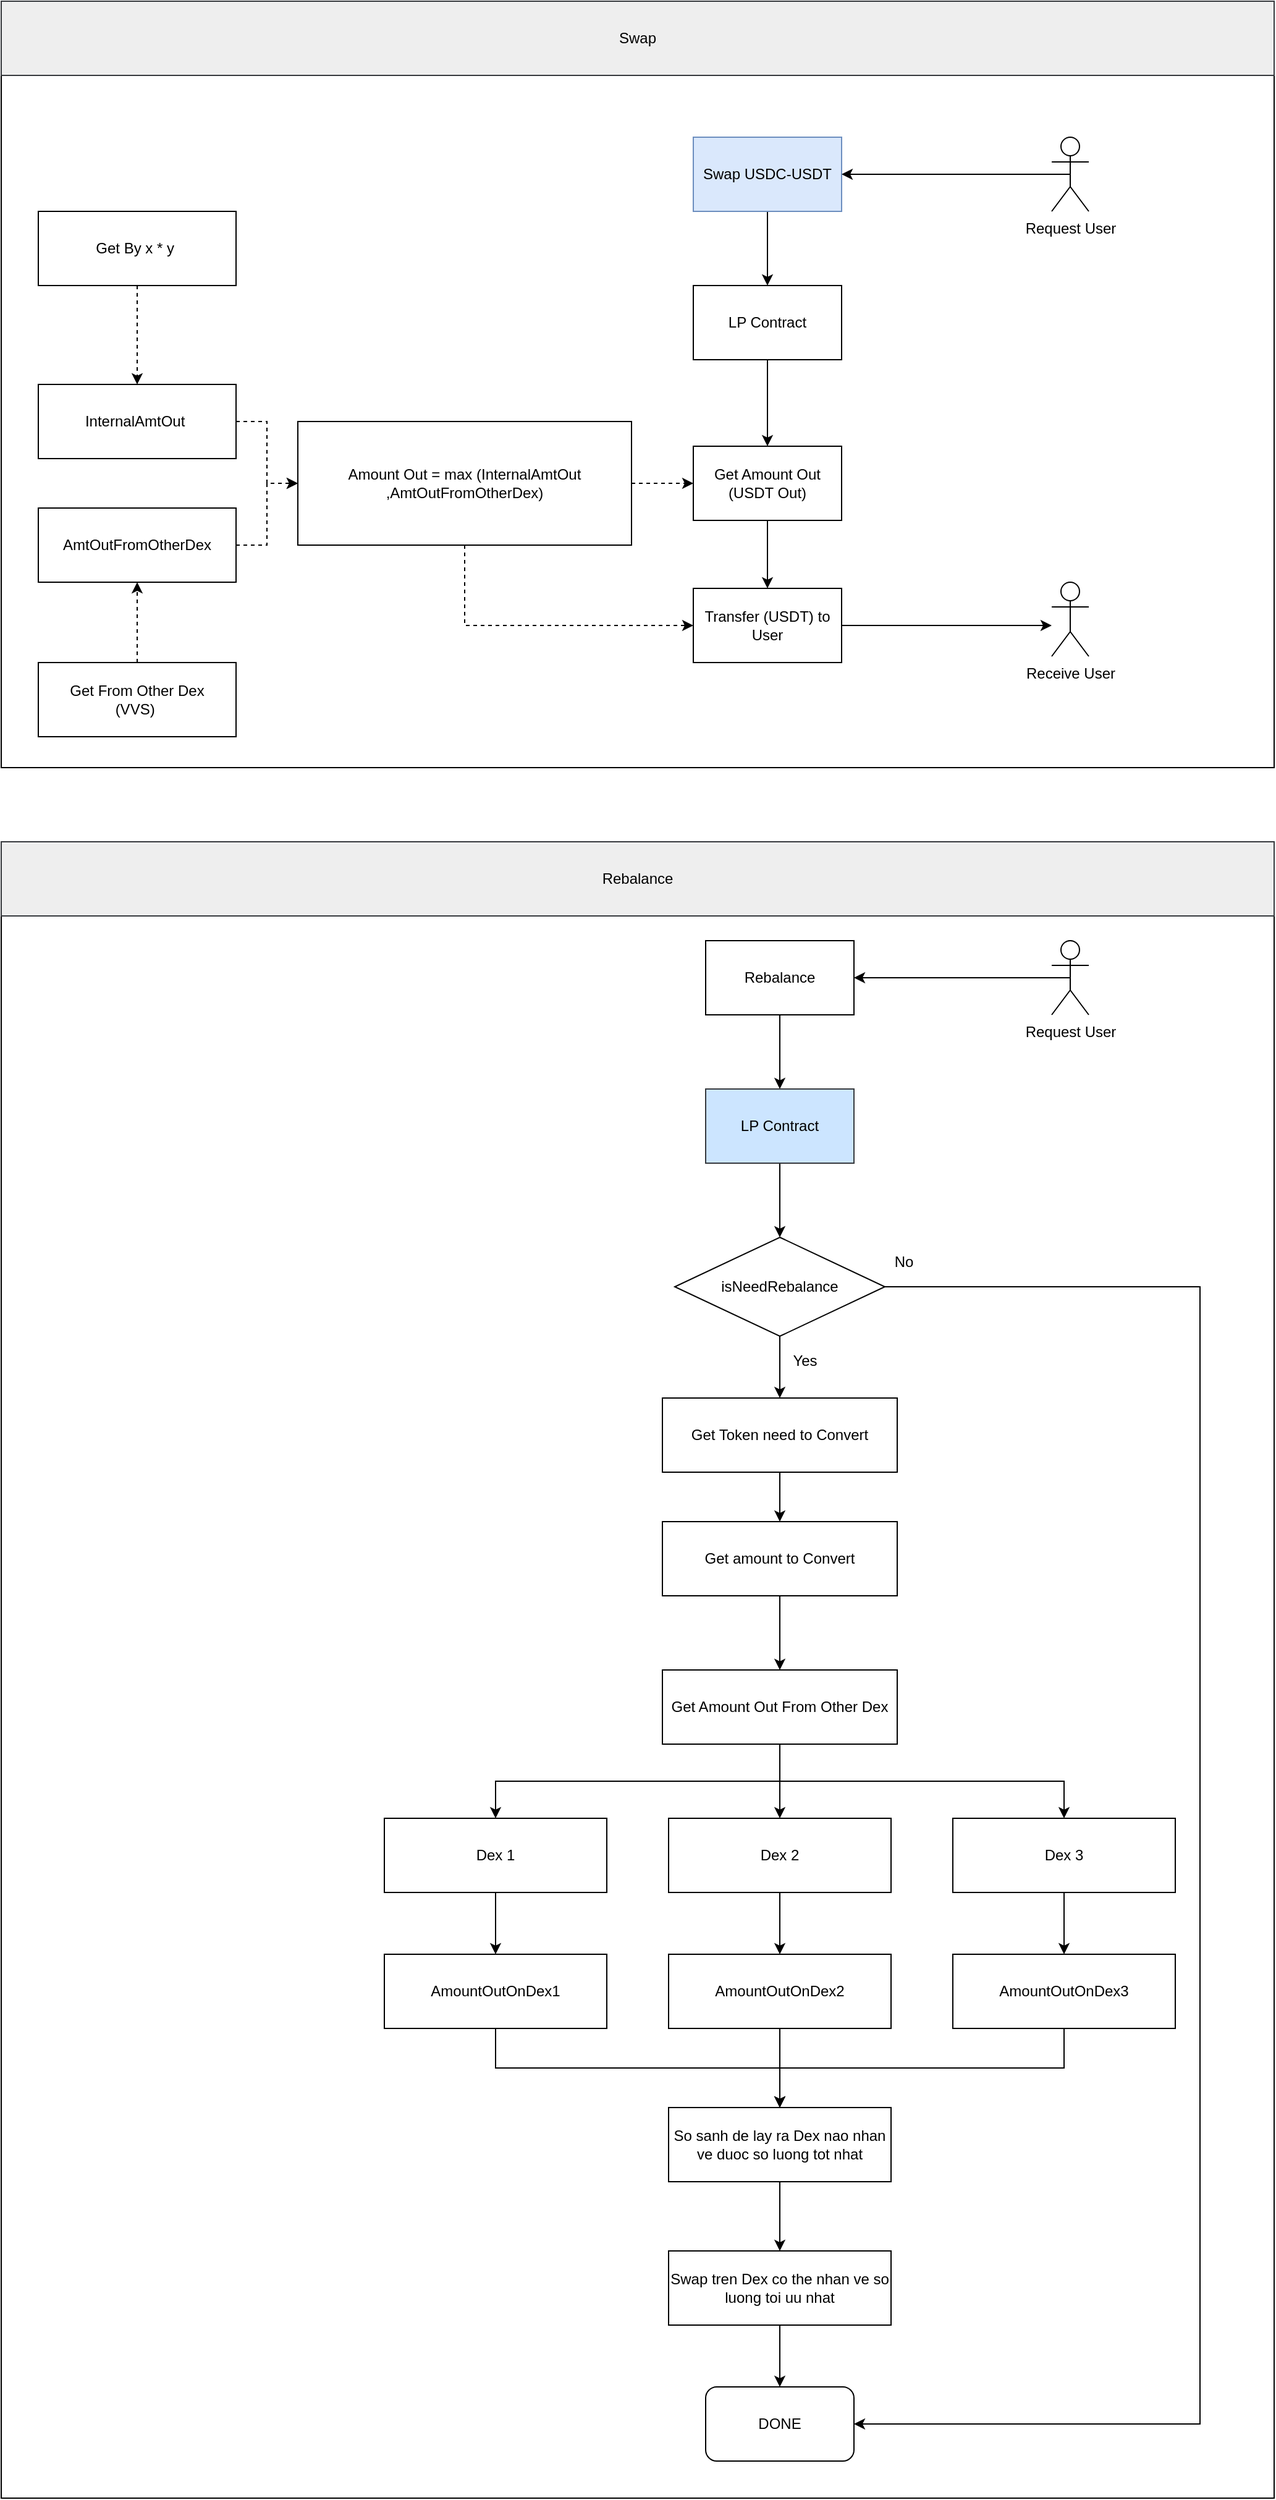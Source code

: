 <mxfile version="16.0.0" type="device"><diagram id="WHIW7DVWORt5fz8I8JyX" name="page-1"><mxGraphModel dx="1844" dy="2088" grid="1" gridSize="10" guides="1" tooltips="1" connect="1" arrows="1" fold="1" page="1" pageScale="1" pageWidth="827" pageHeight="1169" math="0" shadow="0"><root><mxCell id="TBliRLbIzuURGj7L7EOC-0"/><mxCell id="TBliRLbIzuURGj7L7EOC-1" parent="TBliRLbIzuURGj7L7EOC-0"/><mxCell id="TBliRLbIzuURGj7L7EOC-5" style="edgeStyle=orthogonalEdgeStyle;rounded=0;orthogonalLoop=1;jettySize=auto;html=1;exitX=0.5;exitY=1;exitDx=0;exitDy=0;" parent="TBliRLbIzuURGj7L7EOC-1" source="TBliRLbIzuURGj7L7EOC-2" target="TBliRLbIzuURGj7L7EOC-4" edge="1"><mxGeometry relative="1" as="geometry"/></mxCell><mxCell id="TBliRLbIzuURGj7L7EOC-2" value="Swap USDC-USDT" style="rounded=0;whiteSpace=wrap;html=1;fillColor=#dae8fc;strokeColor=#6c8ebf;" parent="TBliRLbIzuURGj7L7EOC-1" vertex="1"><mxGeometry x="210" y="100" width="120" height="60" as="geometry"/></mxCell><mxCell id="TBliRLbIzuURGj7L7EOC-7" style="edgeStyle=orthogonalEdgeStyle;rounded=0;orthogonalLoop=1;jettySize=auto;html=1;exitX=0.5;exitY=1;exitDx=0;exitDy=0;" parent="TBliRLbIzuURGj7L7EOC-1" source="TBliRLbIzuURGj7L7EOC-4" target="TBliRLbIzuURGj7L7EOC-6" edge="1"><mxGeometry relative="1" as="geometry"/></mxCell><mxCell id="TBliRLbIzuURGj7L7EOC-4" value="LP Contract" style="rounded=0;whiteSpace=wrap;html=1;" parent="TBliRLbIzuURGj7L7EOC-1" vertex="1"><mxGeometry x="210" y="220" width="120" height="60" as="geometry"/></mxCell><mxCell id="TBliRLbIzuURGj7L7EOC-24" style="edgeStyle=orthogonalEdgeStyle;rounded=0;orthogonalLoop=1;jettySize=auto;html=1;exitX=0.5;exitY=1;exitDx=0;exitDy=0;entryX=0.5;entryY=0;entryDx=0;entryDy=0;" parent="TBliRLbIzuURGj7L7EOC-1" source="TBliRLbIzuURGj7L7EOC-6" target="TBliRLbIzuURGj7L7EOC-23" edge="1"><mxGeometry relative="1" as="geometry"/></mxCell><mxCell id="TBliRLbIzuURGj7L7EOC-6" value="Get Amount Out (USDT Out)" style="rounded=0;whiteSpace=wrap;html=1;" parent="TBliRLbIzuURGj7L7EOC-1" vertex="1"><mxGeometry x="210" y="350" width="120" height="60" as="geometry"/></mxCell><mxCell id="TBliRLbIzuURGj7L7EOC-21" style="edgeStyle=orthogonalEdgeStyle;rounded=0;orthogonalLoop=1;jettySize=auto;html=1;exitX=1;exitY=0.5;exitDx=0;exitDy=0;dashed=1;" parent="TBliRLbIzuURGj7L7EOC-1" source="TBliRLbIzuURGj7L7EOC-8" target="TBliRLbIzuURGj7L7EOC-19" edge="1"><mxGeometry relative="1" as="geometry"/></mxCell><mxCell id="TBliRLbIzuURGj7L7EOC-8" value="InternalAmtOut&amp;nbsp;" style="rounded=0;whiteSpace=wrap;html=1;" parent="TBliRLbIzuURGj7L7EOC-1" vertex="1"><mxGeometry x="-320" y="300" width="160" height="60" as="geometry"/></mxCell><mxCell id="TBliRLbIzuURGj7L7EOC-22" style="edgeStyle=orthogonalEdgeStyle;rounded=0;orthogonalLoop=1;jettySize=auto;html=1;exitX=1;exitY=0.5;exitDx=0;exitDy=0;entryX=0;entryY=0.5;entryDx=0;entryDy=0;dashed=1;" parent="TBliRLbIzuURGj7L7EOC-1" source="TBliRLbIzuURGj7L7EOC-10" target="TBliRLbIzuURGj7L7EOC-19" edge="1"><mxGeometry relative="1" as="geometry"/></mxCell><mxCell id="TBliRLbIzuURGj7L7EOC-10" value="AmtOutFromOtherDex" style="rounded=0;whiteSpace=wrap;html=1;" parent="TBliRLbIzuURGj7L7EOC-1" vertex="1"><mxGeometry x="-320" y="400" width="160" height="60" as="geometry"/></mxCell><mxCell id="TBliRLbIzuURGj7L7EOC-15" style="edgeStyle=orthogonalEdgeStyle;rounded=0;orthogonalLoop=1;jettySize=auto;html=1;exitX=0.5;exitY=1;exitDx=0;exitDy=0;dashed=1;" parent="TBliRLbIzuURGj7L7EOC-1" source="TBliRLbIzuURGj7L7EOC-14" target="TBliRLbIzuURGj7L7EOC-8" edge="1"><mxGeometry relative="1" as="geometry"/></mxCell><mxCell id="TBliRLbIzuURGj7L7EOC-14" value="Get By x * y&amp;nbsp;" style="rounded=0;whiteSpace=wrap;html=1;" parent="TBliRLbIzuURGj7L7EOC-1" vertex="1"><mxGeometry x="-320" y="160" width="160" height="60" as="geometry"/></mxCell><mxCell id="TBliRLbIzuURGj7L7EOC-17" style="edgeStyle=orthogonalEdgeStyle;rounded=0;orthogonalLoop=1;jettySize=auto;html=1;exitX=0.5;exitY=0;exitDx=0;exitDy=0;dashed=1;" parent="TBliRLbIzuURGj7L7EOC-1" source="TBliRLbIzuURGj7L7EOC-16" target="TBliRLbIzuURGj7L7EOC-10" edge="1"><mxGeometry relative="1" as="geometry"/></mxCell><mxCell id="TBliRLbIzuURGj7L7EOC-16" value="Get From Other Dex&lt;br&gt;(VVS)&amp;nbsp;" style="rounded=0;whiteSpace=wrap;html=1;" parent="TBliRLbIzuURGj7L7EOC-1" vertex="1"><mxGeometry x="-320" y="525" width="160" height="60" as="geometry"/></mxCell><mxCell id="TBliRLbIzuURGj7L7EOC-20" style="edgeStyle=orthogonalEdgeStyle;rounded=0;orthogonalLoop=1;jettySize=auto;html=1;exitX=1;exitY=0.5;exitDx=0;exitDy=0;dashed=1;" parent="TBliRLbIzuURGj7L7EOC-1" source="TBliRLbIzuURGj7L7EOC-19" target="TBliRLbIzuURGj7L7EOC-6" edge="1"><mxGeometry relative="1" as="geometry"/></mxCell><mxCell id="TBliRLbIzuURGj7L7EOC-25" style="edgeStyle=orthogonalEdgeStyle;rounded=0;orthogonalLoop=1;jettySize=auto;html=1;exitX=0.5;exitY=1;exitDx=0;exitDy=0;entryX=0;entryY=0.5;entryDx=0;entryDy=0;dashed=1;" parent="TBliRLbIzuURGj7L7EOC-1" source="TBliRLbIzuURGj7L7EOC-19" target="TBliRLbIzuURGj7L7EOC-23" edge="1"><mxGeometry relative="1" as="geometry"/></mxCell><mxCell id="TBliRLbIzuURGj7L7EOC-19" value="Amount Out = max (InternalAmtOut ,AmtOutFromOtherDex)" style="rounded=0;whiteSpace=wrap;html=1;" parent="TBliRLbIzuURGj7L7EOC-1" vertex="1"><mxGeometry x="-110" y="330" width="270" height="100" as="geometry"/></mxCell><mxCell id="TBliRLbIzuURGj7L7EOC-30" style="edgeStyle=orthogonalEdgeStyle;rounded=0;orthogonalLoop=1;jettySize=auto;html=1;exitX=1;exitY=0.5;exitDx=0;exitDy=0;" parent="TBliRLbIzuURGj7L7EOC-1" source="TBliRLbIzuURGj7L7EOC-23" edge="1"><mxGeometry relative="1" as="geometry"><mxPoint x="500" y="495" as="targetPoint"/></mxGeometry></mxCell><mxCell id="TBliRLbIzuURGj7L7EOC-23" value="Transfer (USDT) to User" style="rounded=0;whiteSpace=wrap;html=1;" parent="TBliRLbIzuURGj7L7EOC-1" vertex="1"><mxGeometry x="210" y="465" width="120" height="60" as="geometry"/></mxCell><mxCell id="TBliRLbIzuURGj7L7EOC-29" style="edgeStyle=orthogonalEdgeStyle;rounded=0;orthogonalLoop=1;jettySize=auto;html=1;exitX=0.5;exitY=0.5;exitDx=0;exitDy=0;exitPerimeter=0;" parent="TBliRLbIzuURGj7L7EOC-1" source="TBliRLbIzuURGj7L7EOC-26" target="TBliRLbIzuURGj7L7EOC-2" edge="1"><mxGeometry relative="1" as="geometry"/></mxCell><mxCell id="TBliRLbIzuURGj7L7EOC-26" value="Request User" style="shape=umlActor;verticalLabelPosition=bottom;verticalAlign=top;html=1;outlineConnect=0;" parent="TBliRLbIzuURGj7L7EOC-1" vertex="1"><mxGeometry x="500" y="100" width="30" height="60" as="geometry"/></mxCell><mxCell id="TBliRLbIzuURGj7L7EOC-31" value="Receive User" style="shape=umlActor;verticalLabelPosition=bottom;verticalAlign=top;html=1;outlineConnect=0;" parent="TBliRLbIzuURGj7L7EOC-1" vertex="1"><mxGeometry x="500" y="460" width="30" height="60" as="geometry"/></mxCell><mxCell id="TBliRLbIzuURGj7L7EOC-33" value="" style="rounded=0;whiteSpace=wrap;html=1;fillColor=none;" parent="TBliRLbIzuURGj7L7EOC-1" vertex="1"><mxGeometry x="-350" y="50" width="1030" height="560" as="geometry"/></mxCell><mxCell id="TBliRLbIzuURGj7L7EOC-34" value="Swap" style="rounded=0;whiteSpace=wrap;html=1;fillColor=#eeeeee;strokeColor=#36393d;" parent="TBliRLbIzuURGj7L7EOC-1" vertex="1"><mxGeometry x="-350" y="-10" width="1030" height="60" as="geometry"/></mxCell><mxCell id="TBliRLbIzuURGj7L7EOC-37" style="edgeStyle=orthogonalEdgeStyle;rounded=0;orthogonalLoop=1;jettySize=auto;html=1;exitX=0.5;exitY=1;exitDx=0;exitDy=0;" parent="TBliRLbIzuURGj7L7EOC-1" source="TBliRLbIzuURGj7L7EOC-35" target="TBliRLbIzuURGj7L7EOC-36" edge="1"><mxGeometry relative="1" as="geometry"/></mxCell><mxCell id="TBliRLbIzuURGj7L7EOC-35" value="Rebalance" style="rounded=0;whiteSpace=wrap;html=1;fillColor=none;" parent="TBliRLbIzuURGj7L7EOC-1" vertex="1"><mxGeometry x="220" y="750" width="120" height="60" as="geometry"/></mxCell><mxCell id="TBliRLbIzuURGj7L7EOC-42" style="edgeStyle=orthogonalEdgeStyle;rounded=0;orthogonalLoop=1;jettySize=auto;html=1;exitX=0.5;exitY=1;exitDx=0;exitDy=0;" parent="TBliRLbIzuURGj7L7EOC-1" source="TBliRLbIzuURGj7L7EOC-36" target="TBliRLbIzuURGj7L7EOC-41" edge="1"><mxGeometry relative="1" as="geometry"/></mxCell><mxCell id="TBliRLbIzuURGj7L7EOC-36" value="LP Contract" style="rounded=0;whiteSpace=wrap;html=1;fillColor=#cce5ff;strokeColor=#36393d;" parent="TBliRLbIzuURGj7L7EOC-1" vertex="1"><mxGeometry x="220" y="870" width="120" height="60" as="geometry"/></mxCell><mxCell id="TBliRLbIzuURGj7L7EOC-47" style="edgeStyle=orthogonalEdgeStyle;rounded=0;orthogonalLoop=1;jettySize=auto;html=1;exitX=0.5;exitY=1;exitDx=0;exitDy=0;entryX=0.5;entryY=0;entryDx=0;entryDy=0;" parent="TBliRLbIzuURGj7L7EOC-1" source="TBliRLbIzuURGj7L7EOC-39" target="TBliRLbIzuURGj7L7EOC-46" edge="1"><mxGeometry relative="1" as="geometry"/></mxCell><mxCell id="TBliRLbIzuURGj7L7EOC-39" value="Get Token need to Convert" style="rounded=0;whiteSpace=wrap;html=1;fillColor=none;" parent="TBliRLbIzuURGj7L7EOC-1" vertex="1"><mxGeometry x="185" y="1120" width="190" height="60" as="geometry"/></mxCell><mxCell id="TBliRLbIzuURGj7L7EOC-43" style="edgeStyle=orthogonalEdgeStyle;rounded=0;orthogonalLoop=1;jettySize=auto;html=1;exitX=0.5;exitY=1;exitDx=0;exitDy=0;" parent="TBliRLbIzuURGj7L7EOC-1" source="TBliRLbIzuURGj7L7EOC-41" target="TBliRLbIzuURGj7L7EOC-39" edge="1"><mxGeometry relative="1" as="geometry"/></mxCell><mxCell id="TBliRLbIzuURGj7L7EOC-76" style="edgeStyle=orthogonalEdgeStyle;rounded=0;orthogonalLoop=1;jettySize=auto;html=1;exitX=1;exitY=0.5;exitDx=0;exitDy=0;entryX=1;entryY=0.5;entryDx=0;entryDy=0;" parent="TBliRLbIzuURGj7L7EOC-1" source="TBliRLbIzuURGj7L7EOC-41" target="TBliRLbIzuURGj7L7EOC-74" edge="1"><mxGeometry relative="1" as="geometry"><Array as="points"><mxPoint x="620" y="1030"/><mxPoint x="620" y="1950"/></Array></mxGeometry></mxCell><mxCell id="TBliRLbIzuURGj7L7EOC-41" value="isNeedRebalance" style="rhombus;whiteSpace=wrap;html=1;fillColor=none;" parent="TBliRLbIzuURGj7L7EOC-1" vertex="1"><mxGeometry x="195" y="990" width="170" height="80" as="geometry"/></mxCell><mxCell id="TBliRLbIzuURGj7L7EOC-45" value="Yes" style="text;html=1;align=center;verticalAlign=middle;resizable=0;points=[];autosize=1;strokeColor=none;fillColor=none;" parent="TBliRLbIzuURGj7L7EOC-1" vertex="1"><mxGeometry x="280" y="1080" width="40" height="20" as="geometry"/></mxCell><mxCell id="TBliRLbIzuURGj7L7EOC-50" style="edgeStyle=orthogonalEdgeStyle;rounded=0;orthogonalLoop=1;jettySize=auto;html=1;exitX=0.5;exitY=1;exitDx=0;exitDy=0;" parent="TBliRLbIzuURGj7L7EOC-1" source="TBliRLbIzuURGj7L7EOC-46" edge="1"><mxGeometry relative="1" as="geometry"><mxPoint x="280" y="1340" as="targetPoint"/></mxGeometry></mxCell><mxCell id="TBliRLbIzuURGj7L7EOC-46" value="Get amount to Convert" style="rounded=0;whiteSpace=wrap;html=1;fillColor=none;" parent="TBliRLbIzuURGj7L7EOC-1" vertex="1"><mxGeometry x="185" y="1220" width="190" height="60" as="geometry"/></mxCell><mxCell id="TBliRLbIzuURGj7L7EOC-55" style="edgeStyle=orthogonalEdgeStyle;rounded=0;orthogonalLoop=1;jettySize=auto;html=1;exitX=0.5;exitY=1;exitDx=0;exitDy=0;" parent="TBliRLbIzuURGj7L7EOC-1" source="TBliRLbIzuURGj7L7EOC-52" target="TBliRLbIzuURGj7L7EOC-53" edge="1"><mxGeometry relative="1" as="geometry"/></mxCell><mxCell id="TBliRLbIzuURGj7L7EOC-58" style="edgeStyle=orthogonalEdgeStyle;rounded=0;orthogonalLoop=1;jettySize=auto;html=1;exitX=0.5;exitY=1;exitDx=0;exitDy=0;" parent="TBliRLbIzuURGj7L7EOC-1" source="TBliRLbIzuURGj7L7EOC-52" target="TBliRLbIzuURGj7L7EOC-56" edge="1"><mxGeometry relative="1" as="geometry"/></mxCell><mxCell id="TBliRLbIzuURGj7L7EOC-59" style="edgeStyle=orthogonalEdgeStyle;rounded=0;orthogonalLoop=1;jettySize=auto;html=1;exitX=0.5;exitY=1;exitDx=0;exitDy=0;" parent="TBliRLbIzuURGj7L7EOC-1" source="TBliRLbIzuURGj7L7EOC-52" target="TBliRLbIzuURGj7L7EOC-57" edge="1"><mxGeometry relative="1" as="geometry"/></mxCell><mxCell id="TBliRLbIzuURGj7L7EOC-52" value="Get Amount Out From Other Dex" style="rounded=0;whiteSpace=wrap;html=1;fillColor=none;" parent="TBliRLbIzuURGj7L7EOC-1" vertex="1"><mxGeometry x="185" y="1340" width="190" height="60" as="geometry"/></mxCell><mxCell id="TBliRLbIzuURGj7L7EOC-61" style="edgeStyle=orthogonalEdgeStyle;rounded=0;orthogonalLoop=1;jettySize=auto;html=1;exitX=0.5;exitY=1;exitDx=0;exitDy=0;" parent="TBliRLbIzuURGj7L7EOC-1" source="TBliRLbIzuURGj7L7EOC-53" target="TBliRLbIzuURGj7L7EOC-60" edge="1"><mxGeometry relative="1" as="geometry"/></mxCell><mxCell id="TBliRLbIzuURGj7L7EOC-53" value="Dex 1" style="rounded=0;whiteSpace=wrap;html=1;fillColor=none;" parent="TBliRLbIzuURGj7L7EOC-1" vertex="1"><mxGeometry x="-40" y="1460" width="180" height="60" as="geometry"/></mxCell><mxCell id="TBliRLbIzuURGj7L7EOC-64" style="edgeStyle=orthogonalEdgeStyle;rounded=0;orthogonalLoop=1;jettySize=auto;html=1;exitX=0.5;exitY=1;exitDx=0;exitDy=0;entryX=0.5;entryY=0;entryDx=0;entryDy=0;" parent="TBliRLbIzuURGj7L7EOC-1" source="TBliRLbIzuURGj7L7EOC-56" target="TBliRLbIzuURGj7L7EOC-62" edge="1"><mxGeometry relative="1" as="geometry"/></mxCell><mxCell id="TBliRLbIzuURGj7L7EOC-56" value="Dex 2" style="rounded=0;whiteSpace=wrap;html=1;fillColor=none;" parent="TBliRLbIzuURGj7L7EOC-1" vertex="1"><mxGeometry x="190" y="1460" width="180" height="60" as="geometry"/></mxCell><mxCell id="TBliRLbIzuURGj7L7EOC-65" style="edgeStyle=orthogonalEdgeStyle;rounded=0;orthogonalLoop=1;jettySize=auto;html=1;exitX=0.5;exitY=1;exitDx=0;exitDy=0;" parent="TBliRLbIzuURGj7L7EOC-1" source="TBliRLbIzuURGj7L7EOC-57" target="TBliRLbIzuURGj7L7EOC-63" edge="1"><mxGeometry relative="1" as="geometry"/></mxCell><mxCell id="TBliRLbIzuURGj7L7EOC-57" value="Dex 3" style="rounded=0;whiteSpace=wrap;html=1;fillColor=none;" parent="TBliRLbIzuURGj7L7EOC-1" vertex="1"><mxGeometry x="420" y="1460" width="180" height="60" as="geometry"/></mxCell><mxCell id="TBliRLbIzuURGj7L7EOC-67" style="edgeStyle=orthogonalEdgeStyle;rounded=0;orthogonalLoop=1;jettySize=auto;html=1;exitX=0.5;exitY=1;exitDx=0;exitDy=0;" parent="TBliRLbIzuURGj7L7EOC-1" source="TBliRLbIzuURGj7L7EOC-60" target="TBliRLbIzuURGj7L7EOC-66" edge="1"><mxGeometry relative="1" as="geometry"/></mxCell><mxCell id="TBliRLbIzuURGj7L7EOC-60" value="AmountOutOnDex1" style="rounded=0;whiteSpace=wrap;html=1;fillColor=none;" parent="TBliRLbIzuURGj7L7EOC-1" vertex="1"><mxGeometry x="-40" y="1570" width="180" height="60" as="geometry"/></mxCell><mxCell id="TBliRLbIzuURGj7L7EOC-69" style="edgeStyle=orthogonalEdgeStyle;rounded=0;orthogonalLoop=1;jettySize=auto;html=1;exitX=0.5;exitY=1;exitDx=0;exitDy=0;" parent="TBliRLbIzuURGj7L7EOC-1" source="TBliRLbIzuURGj7L7EOC-62" target="TBliRLbIzuURGj7L7EOC-66" edge="1"><mxGeometry relative="1" as="geometry"/></mxCell><mxCell id="TBliRLbIzuURGj7L7EOC-62" value="AmountOutOnDex2" style="rounded=0;whiteSpace=wrap;html=1;fillColor=none;" parent="TBliRLbIzuURGj7L7EOC-1" vertex="1"><mxGeometry x="190" y="1570" width="180" height="60" as="geometry"/></mxCell><mxCell id="TBliRLbIzuURGj7L7EOC-68" style="edgeStyle=orthogonalEdgeStyle;rounded=0;orthogonalLoop=1;jettySize=auto;html=1;exitX=0.5;exitY=1;exitDx=0;exitDy=0;entryX=0.5;entryY=0;entryDx=0;entryDy=0;" parent="TBliRLbIzuURGj7L7EOC-1" source="TBliRLbIzuURGj7L7EOC-63" target="TBliRLbIzuURGj7L7EOC-66" edge="1"><mxGeometry relative="1" as="geometry"/></mxCell><mxCell id="TBliRLbIzuURGj7L7EOC-63" value="AmountOutOnDex3" style="rounded=0;whiteSpace=wrap;html=1;fillColor=none;" parent="TBliRLbIzuURGj7L7EOC-1" vertex="1"><mxGeometry x="420" y="1570" width="180" height="60" as="geometry"/></mxCell><mxCell id="TBliRLbIzuURGj7L7EOC-71" style="edgeStyle=orthogonalEdgeStyle;rounded=0;orthogonalLoop=1;jettySize=auto;html=1;exitX=0.5;exitY=1;exitDx=0;exitDy=0;" parent="TBliRLbIzuURGj7L7EOC-1" source="TBliRLbIzuURGj7L7EOC-66" target="TBliRLbIzuURGj7L7EOC-70" edge="1"><mxGeometry relative="1" as="geometry"/></mxCell><mxCell id="TBliRLbIzuURGj7L7EOC-66" value="So sanh de lay ra Dex nao nhan ve duoc so luong tot nhat" style="rounded=0;whiteSpace=wrap;html=1;fillColor=none;" parent="TBliRLbIzuURGj7L7EOC-1" vertex="1"><mxGeometry x="190" y="1694" width="180" height="60" as="geometry"/></mxCell><mxCell id="TBliRLbIzuURGj7L7EOC-75" style="edgeStyle=orthogonalEdgeStyle;rounded=0;orthogonalLoop=1;jettySize=auto;html=1;exitX=0.5;exitY=1;exitDx=0;exitDy=0;entryX=0.5;entryY=0;entryDx=0;entryDy=0;" parent="TBliRLbIzuURGj7L7EOC-1" source="TBliRLbIzuURGj7L7EOC-70" target="TBliRLbIzuURGj7L7EOC-74" edge="1"><mxGeometry relative="1" as="geometry"/></mxCell><mxCell id="TBliRLbIzuURGj7L7EOC-70" value="Swap tren Dex co the nhan ve so luong toi uu nhat" style="rounded=0;whiteSpace=wrap;html=1;fillColor=none;" parent="TBliRLbIzuURGj7L7EOC-1" vertex="1"><mxGeometry x="190" y="1810" width="180" height="60" as="geometry"/></mxCell><mxCell id="TBliRLbIzuURGj7L7EOC-74" value="DONE" style="rounded=1;whiteSpace=wrap;html=1;fillColor=none;" parent="TBliRLbIzuURGj7L7EOC-1" vertex="1"><mxGeometry x="220" y="1920" width="120" height="60" as="geometry"/></mxCell><mxCell id="TBliRLbIzuURGj7L7EOC-77" value="No" style="text;html=1;align=center;verticalAlign=middle;resizable=0;points=[];autosize=1;strokeColor=none;fillColor=none;" parent="TBliRLbIzuURGj7L7EOC-1" vertex="1"><mxGeometry x="365" y="1000" width="30" height="20" as="geometry"/></mxCell><mxCell id="TBliRLbIzuURGj7L7EOC-79" style="edgeStyle=orthogonalEdgeStyle;rounded=0;orthogonalLoop=1;jettySize=auto;html=1;exitX=0.5;exitY=0.5;exitDx=0;exitDy=0;exitPerimeter=0;" parent="TBliRLbIzuURGj7L7EOC-1" source="TBliRLbIzuURGj7L7EOC-78" target="TBliRLbIzuURGj7L7EOC-35" edge="1"><mxGeometry relative="1" as="geometry"/></mxCell><mxCell id="TBliRLbIzuURGj7L7EOC-78" value="Request User" style="shape=umlActor;verticalLabelPosition=bottom;verticalAlign=top;html=1;outlineConnect=0;fillColor=none;" parent="TBliRLbIzuURGj7L7EOC-1" vertex="1"><mxGeometry x="500" y="750" width="30" height="60" as="geometry"/></mxCell><mxCell id="TBliRLbIzuURGj7L7EOC-80" value="" style="rounded=0;whiteSpace=wrap;html=1;fillColor=none;" parent="TBliRLbIzuURGj7L7EOC-1" vertex="1"><mxGeometry x="-350" y="730" width="1030" height="1280" as="geometry"/></mxCell><mxCell id="TBliRLbIzuURGj7L7EOC-82" value="Rebalance" style="rounded=0;whiteSpace=wrap;html=1;fillColor=#eeeeee;strokeColor=#36393d;" parent="TBliRLbIzuURGj7L7EOC-1" vertex="1"><mxGeometry x="-350" y="670" width="1030" height="60" as="geometry"/></mxCell></root></mxGraphModel></diagram></mxfile>